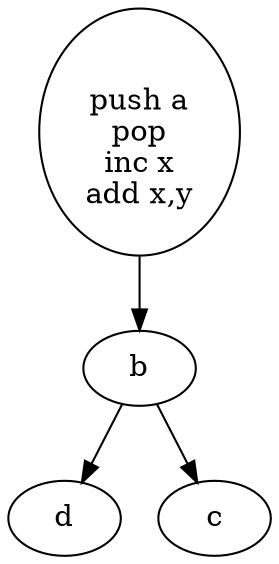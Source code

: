 digraph graphname {
    a[label="
push a
pop
inc x
add x,y"];

    a -> b;
    b -> d;
    b-> c;
}
